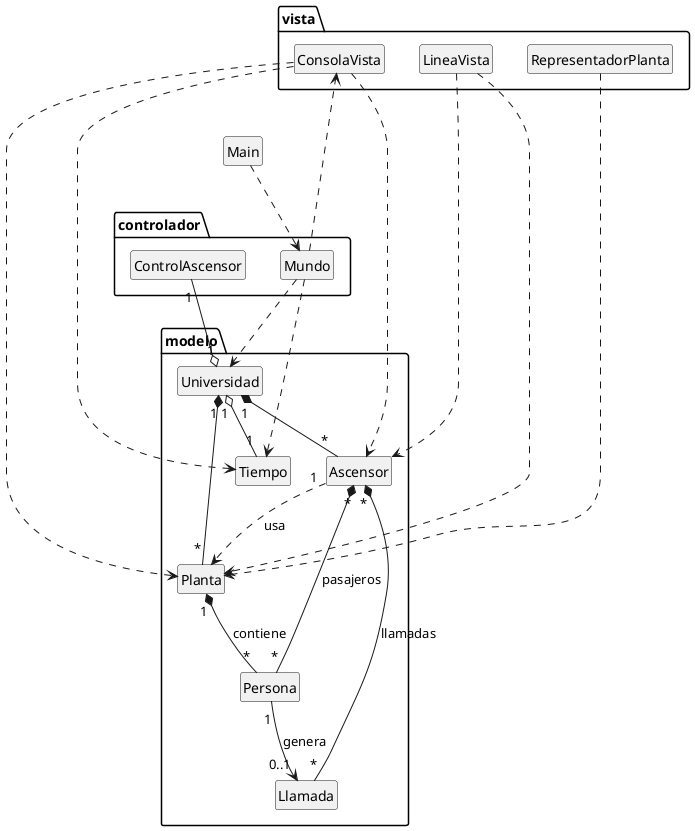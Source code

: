 @startuml
hide empty members
hide circle
skinparam classAttributeIconSize 0

package modelo {
  class Universidad {

  }

  class Planta {

  }

  class Persona {

  }

  class Llamada {

  }

  class Ascensor {

  }

  class Tiempo {}
}

package controlador {
  class ControlAscensor {

  }

  class Mundo {

  }
}

package vista {
  class ConsolaVista {}
  class LineaVista {}
  class RepresentadorPlanta {}
}

class Main

' Relaciones principales
modelo.Universidad "1" *-- "*" modelo.Planta
modelo.Universidad "1" *-- "*" modelo.Ascensor
modelo.Universidad "1" o-- "1" controlador.ControlAscensor
modelo.Universidad "1" o-- "1" modelo.Tiempo

modelo.Planta "1" *-- "*" modelo.Persona : contiene
modelo.Ascensor "*" *-- "*" modelo.Persona : pasajeros
modelo.Ascensor "*" *-- "*" modelo.Llamada : llamadas
modelo.Persona "1" --> "0..1" modelo.Llamada : genera
modelo.Ascensor "1" ..> modelo.Planta : usa

' Dependencias de flujo y vista
controlador.Mundo ..> modelo.Universidad
controlador.Mundo ..> modelo.Tiempo
controlador.Mundo ..> vista.ConsolaVista

vista.ConsolaVista ....> modelo.Planta
vista.ConsolaVista ....> modelo.Ascensor
vista.ConsolaVista ....> modelo.Tiempo

vista.LineaVista ......> modelo.Planta
vista.LineaVista ......> modelo.Ascensor

vista.RepresentadorPlanta ..> modelo.Planta

Main ..> controlador.Mundo
@enduml
